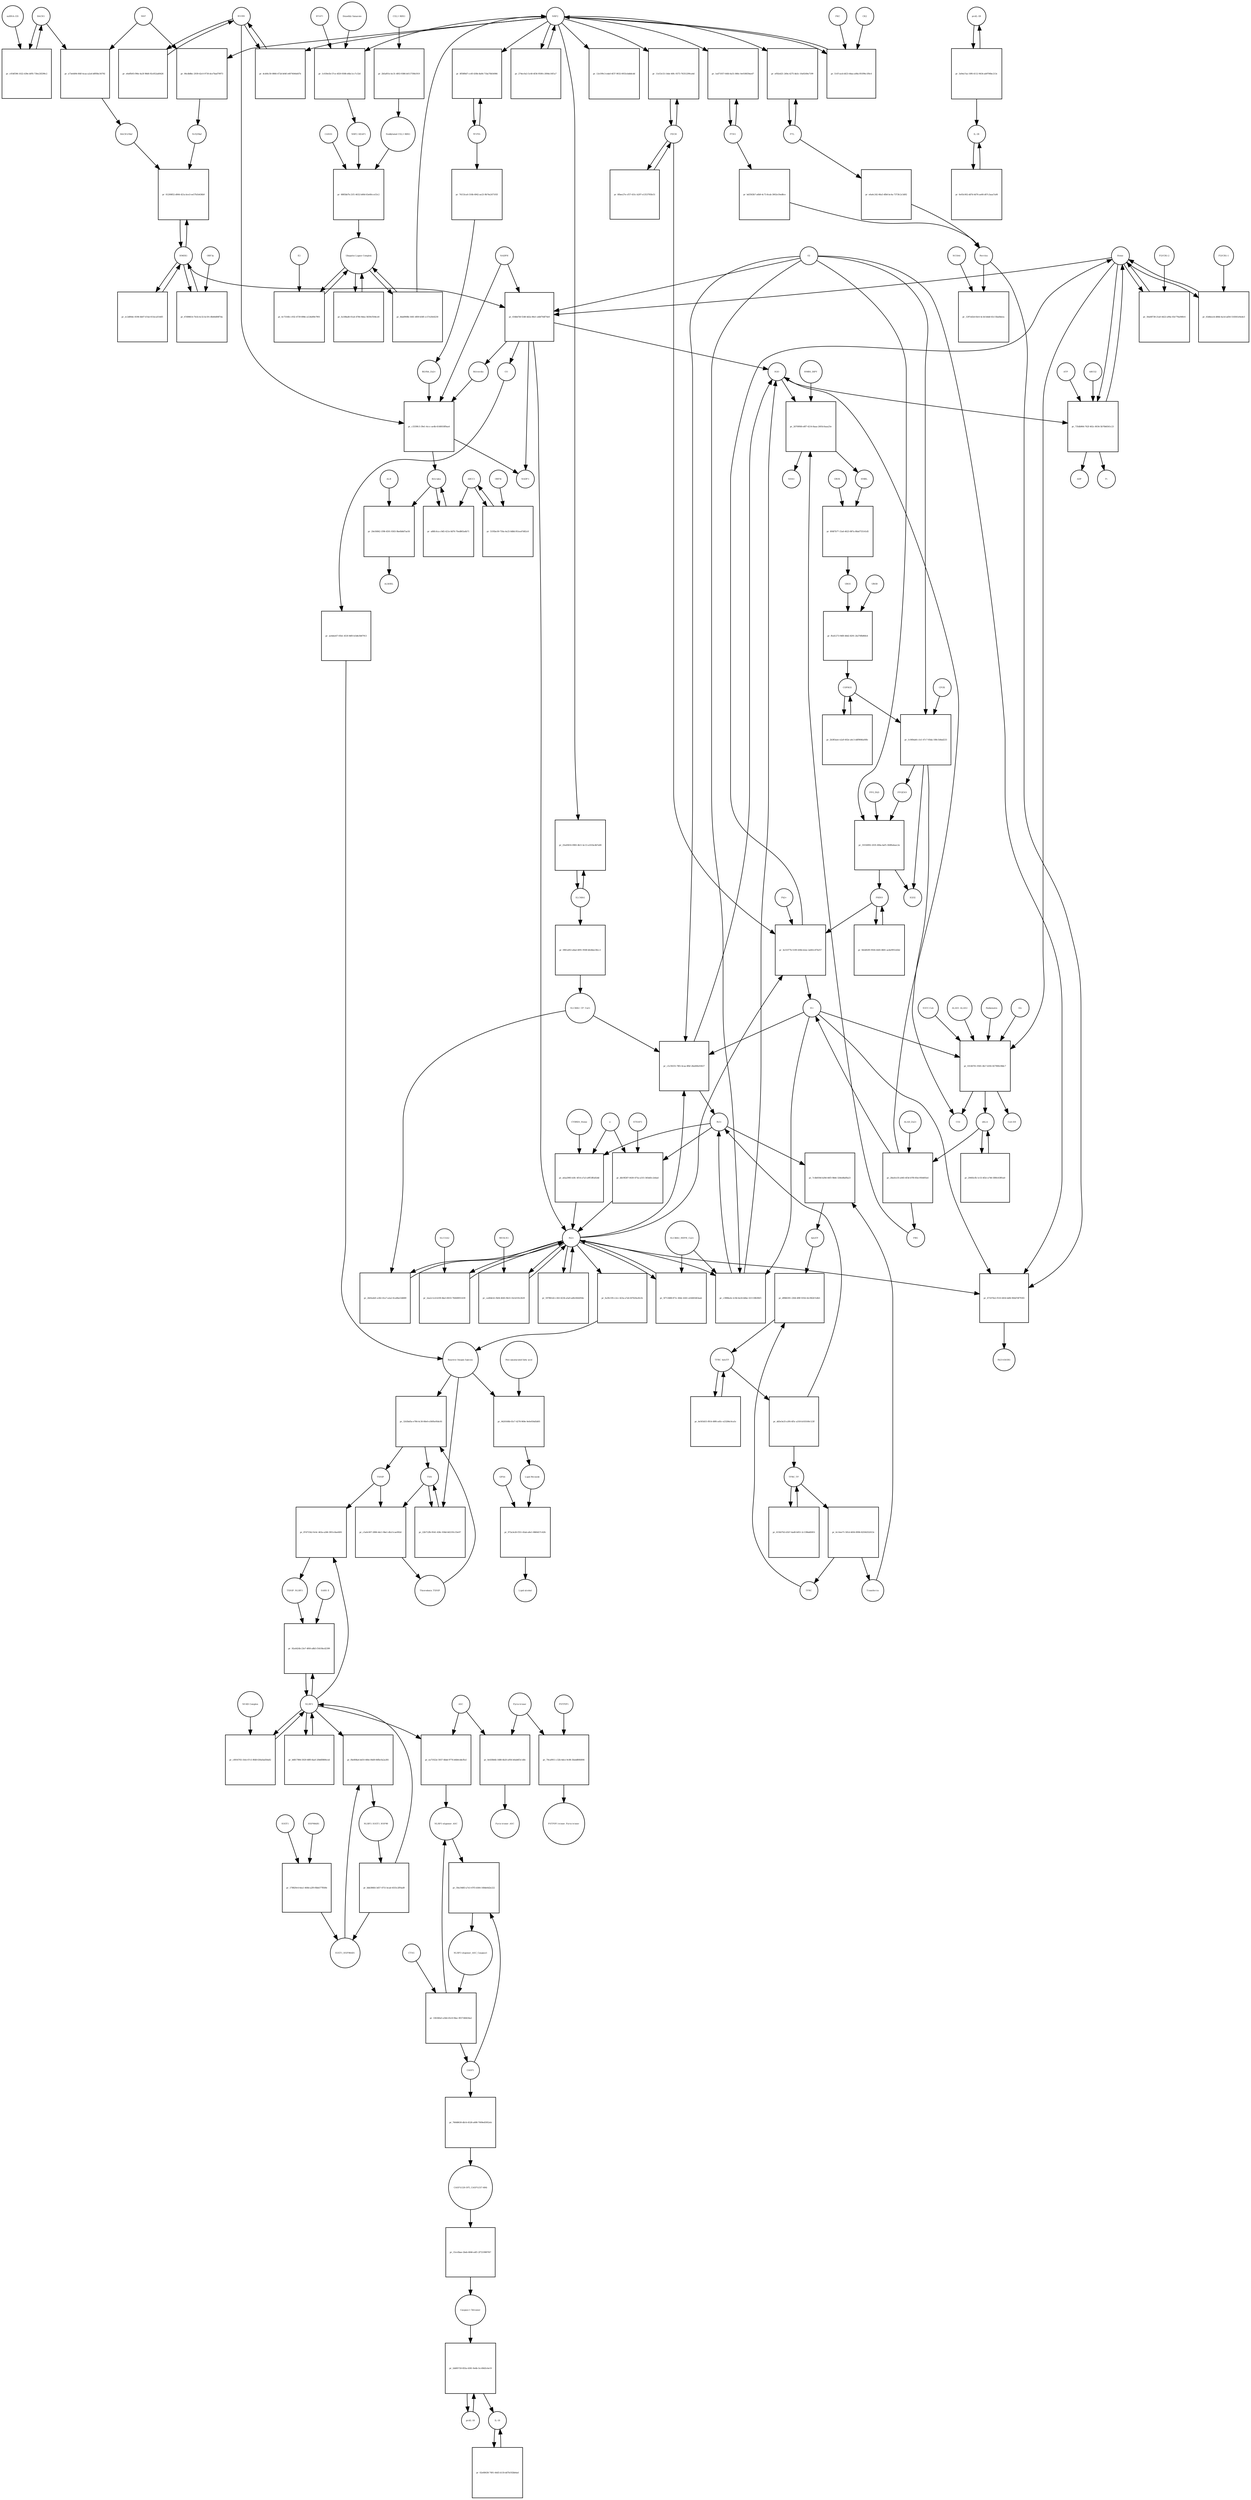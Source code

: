 strict digraph  {
Heme [annotation="urn_miriam_obo.chebi_CHEBI%3A30413", bipartite=0, cls="simple chemical", fontsize=4, label=Heme, shape=circle];
"pr_034bb7bf-f248-4d2a-86e1-a4bf70df74e0" [annotation="", bipartite=1, cls=process, fontsize=4, label="pr_034bb7bf-f248-4d2a-86e1-a4bf70df74e0", shape=square];
Biliverdin [annotation="urn_miriam_obo.chebi_CHEBI%3A17033", bipartite=0, cls="simple chemical", fontsize=4, label=Biliverdin, shape=circle];
HMOX1 [annotation="", bipartite=0, cls=macromolecule, fontsize=4, label=HMOX1, shape=circle];
O2 [annotation="urn_miriam_obo.chebi_CHEBI%3A15379", bipartite=0, cls="simple chemical", fontsize=4, label=O2, shape=circle];
NADPH [annotation="urn_miriam_obo.chebi_CHEBI%3A16474", bipartite=0, cls="simple chemical", fontsize=4, label=NADPH, shape=circle];
H2O [annotation="urn_miriam_obo.chebi_CHEBI%3A15377", bipartite=0, cls="simple chemical", fontsize=4, label=H2O, shape=circle];
"Fe2+" [annotation="urn_miriam_obo.chebi_CHEBI%3A29033", bipartite=0, cls="simple chemical", fontsize=4, label="Fe2+", shape=circle];
"NADP+" [annotation="urn_miriam_obo.chebi_CHEBI%3A18009", bipartite=0, cls="simple chemical", fontsize=4, label="NADP+", shape=circle];
CO [annotation="urn_miriam_obo.chebi_CHEBI%3A17245", bipartite=0, cls="simple chemical", fontsize=4, label=CO, shape=circle];
"pr_50a68738-21a0-4422-a90a-03e776a949c6" [annotation="", bipartite=1, cls=process, fontsize=4, label="pr_50a68738-21a0-4422-a90a-03e776a949c6", shape=square];
"FLVCR1-2" [annotation=urn_miriam_uniprot_Q9Y5Y0, bipartite=0, cls=macromolecule, fontsize=4, label="FLVCR1-2", shape=circle];
"pr_c3339fc5-39e1-4ccc-ae4b-6148018f9aa4" [annotation="", bipartite=1, cls=process, fontsize=4, label="pr_c3339fc5-39e1-4ccc-ae4b-6148018f9aa4", shape=square];
Bilirubin [annotation="urn_miriam_obo.chebi_CHEBI%3A16990", bipartite=0, cls="simple chemical", fontsize=4, label=Bilirubin, shape=circle];
BLVRB [annotation=urn_miriam_uniprot_P30043, bipartite=0, cls=macromolecule, fontsize=4, label=BLVRB, shape=circle];
"BLVRA_Zn2+" [annotation="urn_miriam_obo.chebi_CHEBI%3A29805|urn_miriam_uniprot_P53004", bipartite=0, cls=complex, fontsize=4, label="BLVRA_Zn2+", shape=circle];
"pr_a88fc6ca-c9d5-421e-8d76-70ed865a4b71" [annotation="", bipartite=1, cls=process, fontsize=4, label="pr_a88fc6ca-c9d5-421e-8d76-70ed865a4b71", shape=square];
ABCC1 [annotation="", bipartite=0, cls=macromolecule, fontsize=4, label=ABCC1, shape=circle];
"pr_20e56842-1f98-4591-9303-9be6b8d7ae56" [annotation="", bipartite=1, cls=process, fontsize=4, label="pr_20e56842-1f98-4591-9303-9be6b8d7ae56", shape=square];
ALB [annotation=urn_miriam_uniprot_P02768, bipartite=0, cls=macromolecule, fontsize=4, label=ALB, shape=circle];
"ALB/BIL" [annotation="urn_miriam_uniprot_P02768|urn_miriam_obo.chebi_CHEBI%3A16990", bipartite=0, cls=complex, fontsize=4, label="ALB/BIL", shape=circle];
NRF2 [annotation="", bipartite=0, cls=macromolecule, fontsize=4, label=NRF2, shape=circle];
"pr_06cdb8bc-2939-42c0-9730-dce7bad79973" [annotation="", bipartite=1, cls=process, fontsize=4, label="pr_06cdb8bc-2939-42c0-9730-dce7bad79973", shape=square];
MAF [annotation=urn_miriam_uniprot_O75444, bipartite=0, cls=macromolecule, fontsize=4, label=MAF, shape=circle];
"Nrf2/Maf" [annotation="", bipartite=0, cls=complex, fontsize=4, label="Nrf2/Maf", shape=circle];
"pr_a73e0d94-0fdf-4caa-a2a4-bfff0bc56792" [annotation="", bipartite=1, cls=process, fontsize=4, label="pr_a73e0d94-0fdf-4caa-a2a4-bfff0bc56792", shape=square];
BACH1 [annotation=urn_miriam_uniprot_O14867, bipartite=0, cls=macromolecule, fontsize=4, label=BACH1, shape=circle];
"BACH1/Maf" [annotation="", bipartite=0, cls=complex, fontsize=4, label="BACH1/Maf", shape=circle];
"pr_c054f596-1022-439e-bf95-730e23f299c2" [annotation="", bipartite=1, cls=process, fontsize=4, label="pr_c054f596-1022-439e-bf95-730e23f299c2", shape=square];
"miRNA-155" [annotation=urn_miriam_ncbigene_406947, bipartite=0, cls="nucleic acid feature", fontsize=4, label="miRNA-155", shape=circle];
"pr_01200852-d064-421a-bce3-ee57b1b436b9" [annotation="", bipartite=1, cls=process, fontsize=4, label="pr_01200852-d064-421a-bce3-ee57b1b436b9", shape=square];
PRIN9 [annotation="urn_miriam_obo.chebi_CHEBI%3A15430", bipartite=0, cls="simple chemical", fontsize=4, label=PRIN9, shape=circle];
"pr_3e33377b-5109-436b-b2ee-2a841c87b257" [annotation="", bipartite=1, cls=process, fontsize=4, label="pr_3e33377b-5109-436b-b2ee-2a841c87b257", shape=square];
FECH [annotation=urn_miriam_uniprot_P22830, bipartite=0, cls=macromolecule, fontsize=4, label=FECH, shape=circle];
"Pb2+" [annotation="urn_miriam_obo.chebi_CHEBI%3A27889", bipartite=0, cls="simple chemical", fontsize=4, label="Pb2+", shape=circle];
"H+" [annotation="urn_miriam_obo.chebi_CHEBI%3A15378", bipartite=0, cls="simple chemical", fontsize=4, label="H+", shape=circle];
"SUCC-CoA" [annotation="urn_miriam_obo.chebi_CHEBI%3A57292", bipartite=0, cls="simple chemical", fontsize=4, label="SUCC-CoA", shape=circle];
"pr_03146761-9581-4fe7-b592-827969c08dc7" [annotation="", bipartite=1, cls=process, fontsize=4, label="pr_03146761-9581-4fe7-b592-827969c08dc7", shape=square];
dALA [annotation="urn_miriam_obo.chebi_CHEBI%3A356416", bipartite=0, cls="simple chemical", fontsize=4, label=dALA, shape=circle];
ALAS1_ALAS2 [annotation="urn_miriam_uniprot_P13196|urn_miriam_uniprot_P22557", bipartite=0, cls=complex, fontsize=4, label=ALAS1_ALAS2, shape=circle];
Panhematin [annotation="urn_miriam_obo.chebi_CHEBI%3A50385", bipartite=0, cls="simple chemical", fontsize=4, label=Panhematin, shape=circle];
Gly [annotation="urn_miriam_obo.chebi_CHEBI%3A57305", bipartite=0, cls="simple chemical", fontsize=4, label=Gly, shape=circle];
"CoA-SH" [annotation="urn_miriam_obo.chebi_CHEBI%3A15346", bipartite=0, cls="simple chemical", fontsize=4, label="CoA-SH", shape=circle];
CO2 [annotation="urn_miriam_obo.chebi_CHEBI%3A16526", bipartite=0, cls="simple chemical", fontsize=4, label=CO2, shape=circle];
"pr_1c030e5b-57ce-4f20-9308-e6bc1cc7c32d" [annotation="", bipartite=1, cls=process, fontsize=4, label="pr_1c030e5b-57ce-4f20-9308-e6bc1cc7c32d", shape=square];
KEAP1 [annotation=urn_miriam_uniprot_Q14145, bipartite=0, cls=macromolecule, fontsize=4, label=KEAP1, shape=circle];
NRF2_KEAP1 [annotation="urn_miriam_uniprot_Q14145|urn_miriam_uniprot_Q16236", bipartite=0, cls=complex, fontsize=4, label=NRF2_KEAP1, shape=circle];
"Dimethly fumarate" [annotation="urn_miriam_obo.chebi_CHEBI%3A76004", bipartite=0, cls="simple chemical", fontsize=4, label="Dimethly fumarate", shape=circle];
"Ubiquitin Ligase Complex" [annotation="urn_miriam_uniprot_Q14145|urn_miriam_uniprot_Q15843|urn_miriam_uniprot_Q13618|urn_miriam_uniprot_P62877|urn_miriam_uniprot_Q16236|urn_miriam_uniprot_P0CG48|urn_miriam_pubmed_19940261|urn_miriam_interpro_IPR000608", bipartite=0, cls=complex, fontsize=4, label="Ubiquitin Ligase Complex", shape=circle];
"pr_fa188ad6-01a4-4784-9dea-5839cf504ce8" [annotation="", bipartite=1, cls=process, fontsize=4, label="pr_fa188ad6-01a4-4784-9dea-5839cf504ce8", shape=square];
"pr_28a41e35-a045-4f3d-b7f8-85ec950d05ed" [annotation="", bipartite=1, cls=process, fontsize=4, label="pr_28a41e35-a045-4f3d-b7f8-85ec950d05ed", shape=square];
PBG [annotation="urn_miriam_obo.chebi_CHEBI%3A58126", bipartite=0, cls="simple chemical", fontsize=4, label=PBG, shape=circle];
"ALAD_Zn2+" [annotation="urn_miriam_uniprot_P13716|urn_miriam_obo.chebi_CHEBI%3A29105", bipartite=0, cls=complex, fontsize=4, label="ALAD_Zn2+", shape=circle];
"pr_26709f48-e8f7-4214-8aaa-2693c0aaa25e" [annotation="", bipartite=1, cls=process, fontsize=4, label="pr_26709f48-e8f7-4214-8aaa-2693c0aaa25e", shape=square];
HMBL [annotation="urn_miriam_obo.chebi_CHEBI%3A57845", bipartite=0, cls="simple chemical", fontsize=4, label=HMBL, shape=circle];
HMBS_DIPY [annotation="urn_miriam_obo.chebi_CHEBI%3A36319|urn_miriam_uniprot_P08397", bipartite=0, cls=complex, fontsize=4, label=HMBS_DIPY, shape=circle];
"NH4+" [annotation="urn_miriam_obo.chebi_CHEBI%3A28938", bipartite=0, cls="simple chemical", fontsize=4, label="NH4+", shape=circle];
"pr_8f487b77-15a6-4623-887a-88a6755141d5" [annotation="", bipartite=1, cls=process, fontsize=4, label="pr_8f487b77-15a6-4623-887a-88a6755141d5", shape=square];
URO3 [annotation="urn_miriam_obo.chebi_CHEBI%3A15437", bipartite=0, cls="simple chemical", fontsize=4, label=URO3, shape=circle];
UROS [annotation=urn_miriam_uniprot_P10746, bipartite=0, cls=macromolecule, fontsize=4, label=UROS, shape=circle];
"pr_ffa41273-94f8-48d2-8291-2b270fb86fe4" [annotation="", bipartite=1, cls=process, fontsize=4, label="pr_ffa41273-94f8-48d2-8291-2b270fb86fe4", shape=square];
COPRO3 [annotation="urn_miriam_obo.chebi_CHEBI%3A15439", bipartite=0, cls="simple chemical", fontsize=4, label=COPRO3, shape=circle];
UROD [annotation=urn_miriam_uniprot_P06132, bipartite=0, cls=macromolecule, fontsize=4, label=UROD, shape=circle];
"pr_1c069ab6-c1e1-47c7-85da-188c1b8ad233" [annotation="", bipartite=1, cls=process, fontsize=4, label="pr_1c069ab6-c1e1-47c7-85da-188c1b8ad233", shape=square];
PPGEN9 [annotation="urn_miriam_obo.chebi_CHEBI%3A15435", bipartite=0, cls="simple chemical", fontsize=4, label=PPGEN9, shape=circle];
CPOX [annotation=urn_miriam_uniprot_P36551, bipartite=0, cls=macromolecule, fontsize=4, label=CPOX, shape=circle];
H2O2 [annotation="urn_miriam_obo.chebi_CHEBI%3A16240", bipartite=0, cls="simple chemical", fontsize=4, label=H2O2, shape=circle];
"pr_55556992-2035-494a-bef5-3fd9fa6aec2e" [annotation="", bipartite=1, cls=process, fontsize=4, label="pr_55556992-2035-494a-bef5-3fd9fa6aec2e", shape=square];
PPO_FAD [annotation="urn_miriam_obo.chebi_CHEBI%3A16238|urn_miriam_uniprot_P50336", bipartite=0, cls=complex, fontsize=4, label=PPO_FAD, shape=circle];
"pr_274ec0a3-5c40-4f36-9508-c309dc16f1a7" [annotation="", bipartite=1, cls=process, fontsize=4, label="pr_274ec0a3-5c40-4f36-9508-c309dc16f1a7", shape=square];
"pr_29492cfb-1c53-4f2e-a746-5f80c63ffea0" [annotation="", bipartite=1, cls="uncertain process", fontsize=4, label="pr_29492cfb-1c53-4f2e-a746-5f80c63ffea0", shape=square];
"pr_2b383aee-e2a9-402e-a4c3-ddf9846a00fe" [annotation="", bipartite=1, cls="uncertain process", fontsize=4, label="pr_2b383aee-e2a9-402e-a4c3-ddf9846a00fe", shape=square];
"pr_9d2d02f0-9504-4445-8681-ae4e9951d2b2" [annotation="", bipartite=1, cls="uncertain process", fontsize=4, label="pr_9d2d02f0-9504-4445-8681-ae4e9951d2b2", shape=square];
"Poly-unsaturated fatty acid" [annotation="urn_miriam_obo.chebi_CHEBI%3A26208", bipartite=0, cls="simple chemical", fontsize=4, label="Poly-unsaturated fatty acid", shape=circle];
"pr_0420168b-03c7-4278-969e-9e0e934d5d05" [annotation="", bipartite=1, cls=process, fontsize=4, label="pr_0420168b-03c7-4278-969e-9e0e934d5d05", shape=square];
"Lipid Peroxide" [annotation="urn_miriam_obo.chebi_CHEBI%3A61051", bipartite=0, cls="simple chemical", fontsize=4, label="Lipid Peroxide", shape=circle];
"Reactive Oxygen Species" [annotation="urn_miriam_obo.chebi_CHEBI%3A26523", bipartite=0, cls="simple chemical", fontsize=4, label="Reactive Oxygen Species", shape=circle];
"pr_671470e2-f510-4454-bdfd-964d7df793f2" [annotation="", bipartite=1, cls=process, fontsize=4, label="pr_671470e2-f510-4454-bdfd-964d7df793f2", shape=square];
"Fe(3+)O(OH)" [annotation="urn_miriam_obo.chebi_CHEBI%3A78619", bipartite=0, cls="simple chemical", fontsize=4, label="Fe(3+)O(OH)", shape=circle];
Ferritin [annotation=urn_miriam_uniprot_P02794, bipartite=0, cls=complex, fontsize=4, label=Ferritin, shape=circle];
"pr_2b02a4d1-a342-41a7-a2a2-0ca84a53d689" [annotation="", bipartite=1, cls=process, fontsize=4, label="pr_2b02a4d1-a342-41a7-a2a2-0ca84a53d689", shape=square];
"SLC40A1_CP_Cu2+" [annotation="urn_miriam_uniprot_P00450|urn_miriam_uniprot_Q9NP59|urn_miriam_obo.chebi_CHEBI%3A29036", bipartite=0, cls=complex, fontsize=4, label="SLC40A1_CP_Cu2+", shape=circle];
"pr_c5c59255-78f2-4caa-8fbf-28a669e93027" [annotation="", bipartite=1, cls=process, fontsize=4, label="pr_c5c59255-78f2-4caa-8fbf-28a669e93027", shape=square];
"Fe3+" [annotation="urn_miriam_obo.chebi_CHEBI%3A29034", bipartite=0, cls="simple chemical", fontsize=4, label="Fe3+", shape=circle];
SLC40A1 [annotation=urn_miriam_ncbigene_30061, bipartite=0, cls="nucleic acid feature", fontsize=4, label=SLC40A1, shape=circle];
"pr_25ed5816-0983-4b11-bc13-a161bcdb7a80" [annotation="", bipartite=1, cls=process, fontsize=4, label="pr_25ed5816-0983-4b11-bc13-a161bcdb7a80", shape=square];
FTH1 [annotation=urn_miriam_ncbigene_2495, bipartite=0, cls="nucleic acid feature", fontsize=4, label=FTH1, shape=circle];
"pr_1ad71057-64fd-4a51-866c-0e018659aed7" [annotation="", bipartite=1, cls=process, fontsize=4, label="pr_1ad71057-64fd-4a51-866c-0e018659aed7", shape=square];
FTL [annotation=urn_miriam_ncbigene_2512, bipartite=0, cls="nucleic acid feature", fontsize=4, label=FTL, shape=circle];
"pr_ef92ed21-249a-4275-bb3c-10a9249a7199" [annotation="", bipartite=1, cls=process, fontsize=4, label="pr_ef92ed21-249a-4275-bb3c-10a9249a7199", shape=square];
"pr_bd3563b7-a6b9-4c73-8cab-3002e19ed8ce" [annotation="", bipartite=1, cls=process, fontsize=4, label="pr_bd3563b7-a6b9-4c73-8cab-3002e19ed8ce", shape=square];
"pr_e6a4c242-66a5-4fb6-bc4a-7373fc2c5d92" [annotation="", bipartite=1, cls=process, fontsize=4, label="pr_e6a4c242-66a5-4fb6-bc4a-7373fc2c5d92", shape=square];
"pr_11e53c53-14de-40fc-9373-76351299ca4d" [annotation="", bipartite=1, cls=process, fontsize=4, label="pr_11e53c53-14de-40fc-9373-76351299ca4d", shape=square];
"pr_0fbee27e-cf57-431c-b297-e1353795fe51" [annotation="", bipartite=1, cls=process, fontsize=4, label="pr_0fbee27e-cf57-431c-b297-e1353795fe51", shape=square];
"pr_ec2d00dc-8196-4b07-b7ab-015ecaf144f1" [annotation="", bipartite=1, cls=process, fontsize=4, label="pr_ec2d00dc-8196-4b07-b7ab-015ecaf144f1", shape=square];
BLVRA [annotation=urn_miriam_ncbigene_644, bipartite=0, cls="nucleic acid feature", fontsize=4, label=BLVRA, shape=circle];
"pr_8f58f8d7-cc6f-430b-8a84-71ba70b54984" [annotation="", bipartite=1, cls=process, fontsize=4, label="pr_8f58f8d7-cc6f-430b-8a84-71ba70b54984", shape=square];
"pr_4cbf4c50-0866-472d-b04f-e6074044d47b" [annotation="", bipartite=1, cls=process, fontsize=4, label="pr_4cbf4c50-0866-472d-b04f-e6074044d47b", shape=square];
"pr_e6effb93-f96e-4a3f-98d6-92c852ad0426" [annotation="", bipartite=1, cls=process, fontsize=4, label="pr_e6effb93-f96e-4a3f-98d6-92c852ad0426", shape=square];
"pr_74153ca0-316b-4942-ae23-9b74e247105f" [annotation="", bipartite=1, cls=process, fontsize=4, label="pr_74153ca0-316b-4942-ae23-9b74e247105f", shape=square];
"pr_0961af63-a8ad-4091-9508-bfe8da236cc1" [annotation="", bipartite=1, cls=process, fontsize=4, label="pr_0961af63-a8ad-4091-9508-bfe8da236cc1", shape=square];
"pr_1297a62d-fdc6-4c3d-b4dd-63c15ba6beea" [annotation="", bipartite=1, cls=process, fontsize=4, label="pr_1297a62d-fdc6-4c3d-b4dd-63c15ba6beea", shape=square];
NCOA4 [annotation=urn_miriam_uniprot_Q13772, bipartite=0, cls=macromolecule, fontsize=4, label=NCOA4, shape=circle];
"pr_afaa2985-b3fc-4f14-a7a3-a9f53ffa82dd" [annotation="", bipartite=1, cls=process, fontsize=4, label="pr_afaa2985-b3fc-4f14-a7a3-a9f53ffa82dd", shape=square];
CYBRD1_Heme [annotation="urn_miriam_uniprot_Q53TN4|urn_miriam_obo.chebi_CHEBI%3A30413", bipartite=0, cls=complex, fontsize=4, label=CYBRD1_Heme, shape=circle];
"e-" [annotation="urn_miriam_obo.chebi_CHEBI%3A10545", bipartite=0, cls="simple chemical", fontsize=4, label="e-", shape=circle];
"pr_2ea2c1cd-b109-4be3-8033-7fd449051439" [annotation="", bipartite=1, cls=process, fontsize=4, label="pr_2ea2c1cd-b109-4be3-8033-7fd449051439", shape=square];
SLC11A2 [annotation=urn_miriam_uniprot_P49281, bipartite=0, cls=macromolecule, fontsize=4, label=SLC11A2, shape=circle];
"pr_972a3e26-f351-45ab-a8e1-0860d17c42fc" [annotation="", bipartite=1, cls=process, fontsize=4, label="pr_972a3e26-f351-45ab-a8e1-0860d17c42fc", shape=square];
"Lipid alcohol" [annotation="urn_miriam_obo.chebi_CHEBI%3A24026", bipartite=0, cls="simple chemical", fontsize=4, label="Lipid alcohol", shape=circle];
GPX4 [annotation=urn_miriam_uniprot_P36969, bipartite=0, cls=macromolecule, fontsize=4, label=GPX4, shape=circle];
"pr_67d98614-7b1b-4c32-bc59-c8b46d08f7da" [annotation="", bipartite=1, cls=process, fontsize=4, label="pr_67d98614-7b1b-4c32-bc59-c8b46d08f7da", shape=square];
ORF3a [annotation="urn_miriam_uniprot_P0DTC3|urn_miriam_taxonomy_2697049", bipartite=0, cls=macromolecule, fontsize=4, label=ORF3a, shape=circle];
"pr_fa29c195-c2cc-423a-a7e6-fd7620a2fe1b" [annotation="", bipartite=1, cls=process, fontsize=4, label="pr_fa29c195-c2cc-423a-a7e6-fd7620a2fe1b", shape=square];
"pr_5195bc09-750a-4e25-8d8d-f61ea47d82c8" [annotation="", bipartite=1, cls=process, fontsize=4, label="pr_5195bc09-750a-4e25-8d8d-f61ea47d82c8", shape=square];
ORF9c [annotation=urn_miriam_taxonomy_2697049, bipartite=0, cls=macromolecule, fontsize=4, label=ORF9c, shape=circle];
CUL3_RBX1 [annotation="urn_miriam_uniprot_Q13618|urn_miriam_uniprot_P62877", bipartite=0, cls=complex, fontsize=4, label=CUL3_RBX1, shape=circle];
"pr_2b5af01e-bc31-4f63-9386-b011759b1919" [annotation="", bipartite=1, cls=process, fontsize=4, label="pr_2b5af01e-bc31-4f63-9386-b011759b1919", shape=square];
"Neddylated CUL3_RBX1" [annotation="urn_miriam_uniprot_Q15843|urn_miriam_uniprot_Q13618|urn_miriam_uniprot_P62877", bipartite=0, cls=complex, fontsize=4, label="Neddylated CUL3_RBX1", shape=circle];
"pr_12e199c3-eda0-4f37-9032-0053cbdddcdd" [annotation="", bipartite=1, cls=process, fontsize=4, label="pr_12e199c3-eda0-4f37-9032-0053cbdddcdd", shape=square];
"pr_6885bb7b-21f1-4632-b49d-63e60cce53c2" [annotation="", bipartite=1, cls=process, fontsize=4, label="pr_6885bb7b-21f1-4632-b49d-63e60cce53c2", shape=square];
CAND1 [annotation=urn_miriam_uniprot_Q86VP6, bipartite=0, cls=macromolecule, fontsize=4, label=CAND1, shape=circle];
E2 [annotation=urn_miriam_interpro_IPR000608, bipartite=0, cls=macromolecule, fontsize=4, label=E2, shape=circle];
"pr_6c7316fe-c932-4739-898e-a124e89e7901" [annotation="", bipartite=1, cls=process, fontsize=4, label="pr_6c7316fe-c932-4739-898e-a124e89e7901", shape=square];
"pr_5147cacb-bf23-44aa-a08a-f01f96c1f8c4" [annotation="", bipartite=1, cls=process, fontsize=4, label="pr_5147cacb-bf23-44aa-a08a-f01f96c1f8c4", shape=square];
PKC [annotation="urn_miriam_pubmed_12198130|urn_miriam_interpro_IPR012233", bipartite=0, cls=macromolecule, fontsize=4, label=PKC, shape=circle];
CK2 [annotation="", bipartite=0, cls=macromolecule, fontsize=4, label=CK2, shape=circle];
"pr_63d4ea1d-d84b-4a1d-ad56-518361e9a4e3" [annotation="", bipartite=1, cls=process, fontsize=4, label="pr_63d4ea1d-d84b-4a1d-ad56-518361e9a4e3", shape=square];
"FLVCR1-1" [annotation=urn_miriam_uniprot_Q9Y5Y0, bipartite=0, cls=macromolecule, fontsize=4, label="FLVCR1-1", shape=circle];
"pr_735db964-762f-402c-8034-5b70b6561c23" [annotation="", bipartite=1, cls=process, fontsize=4, label="pr_735db964-762f-402c-8034-5b70b6561c23", shape=square];
ABCG2 [annotation=urn_miriam_uniprot_Q9UNQ0, bipartite=0, cls="macromolecule multimer", fontsize=4, label=ABCG2, shape=circle];
ATP [annotation="urn_miriam_obo.chebi_CHEBI%3A30616", bipartite=0, cls="simple chemical", fontsize=4, label=ATP, shape=circle];
Pi [annotation="urn_miriam_obo.chebi_CHEBI%3A18367", bipartite=0, cls="simple chemical", fontsize=4, label=Pi, shape=circle];
ADP [annotation="urn_miriam_obo.chebi_CHEBI%3A456216", bipartite=0, cls="simple chemical", fontsize=4, label=ADP, shape=circle];
"pr_5f713488-871c-40dc-b561-a54465463aab" [annotation="", bipartite=1, cls=process, fontsize=4, label="pr_5f713488-871c-40dc-b561-a54465463aab", shape=square];
"SLC40A1_HEPH_Cu2+" [annotation="urn_miriam_uniprot_Q9BQS7|urn_miriam_uniprot_Q9NP59|urn_miriam_obo.chebi_CHEBI%3A28694", bipartite=0, cls=complex, fontsize=4, label="SLC40A1_HEPH_Cu2+", shape=circle];
"pr_c3988a3e-2c9d-4e24-b6be-32111882fbf3" [annotation="", bipartite=1, cls=process, fontsize=4, label="pr_c3988a3e-2c9d-4e24-b6be-32111882fbf3", shape=square];
"pr_7c4b059d-b29d-46f3-9b8e-326ed8af8a23" [annotation="", bipartite=1, cls=process, fontsize=4, label="pr_7c4b059d-b29d-46f3-9b8e-326ed8af8a23", shape=square];
Transferrin [annotation=urn_miriam_uniprot_P02787, bipartite=0, cls=macromolecule, fontsize=4, label=Transferrin, shape=circle];
holoTF [annotation="urn_miriam_uniprot_P02787|urn_miriam_obo.chebi_CHEBI%3A29034", bipartite=0, cls=complex, fontsize=4, label=holoTF, shape=circle];
TFRC [annotation=urn_miriam_uniprot_P02786, bipartite=0, cls="macromolecule multimer", fontsize=4, label=TFRC, shape=circle];
"pr_df866391-2364-4f8f-9354-42c962b7e4b5" [annotation="", bipartite=1, cls=process, fontsize=4, label="pr_df866391-2364-4f8f-9354-42c962b7e4b5", shape=square];
TFRC_holoTF [annotation="urn_miriam_uniprot_P02787|urn_miriam_obo.chebi_CHEBI%3A29034|urn_miriam_uniprot_P02786", bipartite=0, cls=complex, fontsize=4, label=TFRC_holoTF, shape=circle];
"pr_4e503d15-f814-49f6-a45c-e23284c0ca5c" [annotation="", bipartite=1, cls=process, fontsize=4, label="pr_4e503d15-f814-49f6-a45c-e23284c0ca5c", shape=square];
"pr_dd3e3e25-a3f4-4f5c-a318-b103169c123f" [annotation="", bipartite=1, cls=process, fontsize=4, label="pr_dd3e3e25-a3f4-4f5c-a318-b103169c123f", shape=square];
TFRC_TF [annotation="urn_miriam_uniprot_P02787|urn_miriam_uniprot_P02786", bipartite=0, cls=complex, fontsize=4, label=TFRC_TF, shape=circle];
"pr_db19f287-0430-475a-a315-345dd1c2ebad" [annotation="", bipartite=1, cls=process, fontsize=4, label="pr_db19f287-0430-475a-a315-345dd1c2ebad", shape=square];
STEAP3 [annotation=urn_miriam_uniprot_Q658P3, bipartite=0, cls=macromolecule, fontsize=4, label=STEAP3, shape=circle];
"pr_ca40dcb1-fb04-4645-9b33-16cb319c2629" [annotation="", bipartite=1, cls=process, fontsize=4, label="pr_ca40dcb1-fb04-4645-9b33-16cb319c2629", shape=square];
MCOLN1 [annotation=urn_miriam_uniprot_Q9GZU1, bipartite=0, cls=macromolecule, fontsize=4, label=MCOLN1, shape=circle];
"pr_597861d2-c343-4234-a5a9-ad0c60d2f44c" [annotation="", bipartite=1, cls=process, fontsize=4, label="pr_597861d2-c343-4234-a5a9-ad0c60d2f44c", shape=square];
"pr_615b57b3-d1b7-4ad0-b051-2c139bdd5851" [annotation="", bipartite=1, cls=process, fontsize=4, label="pr_615b57b3-d1b7-4ad0-b051-2c139bdd5851", shape=square];
"pr_6c14ee71-581d-4656-8996-82594352013c" [annotation="", bipartite=1, cls=process, fontsize=4, label="pr_6c14ee71-581d-4656-8996-82594352013c", shape=square];
"pr_8da8908b-1681-4f69-b58f-cc57e20e6230" [annotation="", bipartite=1, cls=process, fontsize=4, label="pr_8da8908b-1681-4f69-b58f-cc57e20e6230", shape=square];
Thioredoxin_TXNIP [annotation="urn_miriam_uniprot_P10599|urn_miriam_uniprot_Q9H3M7", bipartite=0, cls=complex, fontsize=4, label=Thioredoxin_TXNIP, shape=circle];
"pr_3243bd5a-e784-4c30-80e0-e3695e95dc81" [annotation="", bipartite=1, cls=process, fontsize=4, label="pr_3243bd5a-e784-4c30-80e0-e3695e95dc81", shape=square];
TXNIP [annotation=urn_miriam_uniprot_Q9H3M7, bipartite=0, cls=macromolecule, fontsize=4, label=TXNIP, shape=circle];
TXN [annotation=urn_miriam_uniprot_P10599, bipartite=0, cls=macromolecule, fontsize=4, label=TXN, shape=circle];
NLRP3 [annotation=urn_miriam_uniprot_Q96P20, bipartite=0, cls=macromolecule, fontsize=4, label=NLRP3, shape=circle];
"pr_c8916765-1feb-47c5-9fd8-630a0ad58a82" [annotation="", bipartite=1, cls=process, fontsize=4, label="pr_c8916765-1feb-47c5-9fd8-630a0ad58a82", shape=square];
"Nf-KB Complex" [annotation="urn_miriam_uniprot_P19838|urn_miriam_uniprot_Q04206|urn_miriam_uniprot_Q00653", bipartite=0, cls=complex, fontsize=4, label="Nf-KB Complex", shape=circle];
"pr_b6817984-5929-48f0-8aef-20b6f8806ced" [annotation="", bipartite=1, cls=process, fontsize=4, label="pr_b6817984-5929-48f0-8aef-20b6f8806ced", shape=square];
"pr_22b712fb-9541-438c-936d-b02191c55e97" [annotation="", bipartite=1, cls=process, fontsize=4, label="pr_22b712fb-9541-438c-936d-b02191c55e97", shape=square];
"pr_c5a0c007-2896-4dc1-9be1-dfa11cae992d" [annotation="", bipartite=1, cls=process, fontsize=4, label="pr_c5a0c007-2896-4dc1-9be1-dfa11cae992d", shape=square];
HSP90AB1 [annotation=urn_miriam_uniprot_P08238, bipartite=0, cls=macromolecule, fontsize=4, label=HSP90AB1, shape=circle];
"pr_178829c6-6ea1-468d-a2f9-f6bb577ffd9e" [annotation="", bipartite=1, cls=process, fontsize=4, label="pr_178829c6-6ea1-468d-a2f9-f6bb577ffd9e", shape=square];
SUGT1 [annotation=urn_miriam_uniprot_Q9Y2Z0, bipartite=0, cls=macromolecule, fontsize=4, label=SUGT1, shape=circle];
SUGT1_HSP90AB1 [annotation="urn_miriam_uniprot_P08238|urn_miriam_uniprot_Q9Y2Z0", bipartite=0, cls=complex, fontsize=4, label=SUGT1_HSP90AB1, shape=circle];
"pr_f6e808a4-bd10-466e-84d9-66fbc0a2a381" [annotation="", bipartite=1, cls=process, fontsize=4, label="pr_f6e808a4-bd10-466e-84d9-66fbc0a2a381", shape=square];
NLRP3_SUGT1_HSP90 [annotation="urn_miriam_uniprot_P08238|urn_miriam_uniprot_Q96P20|urn_miriam_uniprot_Q9Y2Z0", bipartite=0, cls=complex, fontsize=4, label=NLRP3_SUGT1_HSP90, shape=circle];
"pr_87d715b2-9c6c-463a-a266-3951c8aefd91" [annotation="", bipartite=1, cls=process, fontsize=4, label="pr_87d715b2-9c6c-463a-a266-3951c8aefd91", shape=square];
TXNIP_NLRP3 [annotation="urn_miriam_uniprot_Q9H3M7|urn_miriam_uniprot_Q96P20", bipartite=0, cls=complex, fontsize=4, label=TXNIP_NLRP3, shape=circle];
"pr_ea71922e-5937-4bbd-9776-b6b0cddcffa5" [annotation="", bipartite=1, cls=process, fontsize=4, label="pr_ea71922e-5937-4bbd-9776-b6b0cddcffa5", shape=square];
ASC [annotation=urn_miriam_uniprot_Q9ULZ3, bipartite=0, cls=macromolecule, fontsize=4, label=ASC, shape=circle];
"NLRP3 oligomer_ASC" [annotation="urn_miriam_uniprot_Q9ULZ3|urn_miriam_obo.chebi_CHEBI%3A36080", bipartite=0, cls=complex, fontsize=4, label="NLRP3 oligomer_ASC", shape=circle];
"pr_59a19d83-a7e3-47f5-b564-168de6d2e222" [annotation="", bipartite=1, cls=process, fontsize=4, label="pr_59a19d83-a7e3-47f5-b564-168de6d2e222", shape=square];
CASP1 [annotation=urn_miriam_uniprot_P29466, bipartite=0, cls=macromolecule, fontsize=4, label=CASP1, shape=circle];
"NLRP3 oligomer_ASC_Caspase1" [annotation="urn_miriam_uniprot_P29466|urn_miriam_uniprot_Q9ULZ3", bipartite=0, cls=complex, fontsize=4, label="NLRP3 oligomer_ASC_Caspase1", shape=circle];
"pr_0e430b6b-1688-4b20-a956-b0ab6f3c1dfe" [annotation="", bipartite=1, cls=process, fontsize=4, label="pr_0e430b6b-1688-4b20-a956-b0ab6f3c1dfe", shape=square];
"Pyrin trimer" [annotation=urn_miriam_uniprot_O15553, bipartite=0, cls=complex, fontsize=4, label="Pyrin trimer", shape=circle];
"Pyrin trimer_ASC" [annotation="urn_miriam_uniprot_O15553|urn_miriam_uniprot_Q9ULZ3", bipartite=0, cls=complex, fontsize=4, label="Pyrin trimer_ASC", shape=circle];
"pr_79ca9911-c32b-4dce-9c88-3fabd80fd006" [annotation="", bipartite=1, cls=process, fontsize=4, label="pr_79ca9911-c32b-4dce-9c88-3fabd80fd006", shape=square];
PSTPIP1 [annotation=urn_miriam_uniprot_O43586, bipartite=0, cls="macromolecule multimer", fontsize=4, label=PSTPIP1, shape=circle];
"PSTPIP1 trimer_Pyrin trimer" [annotation="urn_miriam_uniprot_O15553|urn_miriam_uniprot_O43586", bipartite=0, cls=complex, fontsize=4, label="PSTPIP1 trimer_Pyrin trimer", shape=circle];
"pr_336340a5-a5b4-45c8-94ac-9f27346434a2" [annotation="", bipartite=1, cls=process, fontsize=4, label="pr_336340a5-a5b4-45c8-94ac-9f27346434a2", shape=square];
CTSG [annotation=urn_miriam_uniprot_P08311, bipartite=0, cls=macromolecule, fontsize=4, label=CTSG, shape=circle];
"pr_76648630-db14-4528-a498-7009ed5952eb" [annotation="", bipartite=1, cls=process, fontsize=4, label="pr_76648630-db14-4528-a498-7009ed5952eb", shape=square];
"CASP1(120-197)_CASP1(317-404)" [annotation=urn_miriam_uniprot_P29466, bipartite=0, cls=complex, fontsize=4, label="CASP1(120-197)_CASP1(317-404)", shape=circle];
"pr_15ce5bae-2beb-4046-a4f1-2f7219987f47" [annotation="", bipartite=1, cls=process, fontsize=4, label="pr_15ce5bae-2beb-4046-a4f1-2f7219987f47", shape=square];
"Caspase-1 Tetramer" [annotation=urn_miriam_uniprot_P29466, bipartite=0, cls="complex multimer", fontsize=4, label="Caspase-1 Tetramer", shape=circle];
"proIL-1B" [annotation=urn_miriam_uniprot_P01584, bipartite=0, cls=macromolecule, fontsize=4, label="proIL-1B", shape=circle];
"pr_3a9ea7aa-10f6-4112-9434-ab9706bc213c" [annotation="", bipartite=1, cls=process, fontsize=4, label="pr_3a9ea7aa-10f6-4112-9434-ab9706bc213c", shape=square];
"IL-1B" [annotation=urn_miriam_uniprot_P01584, bipartite=0, cls=macromolecule, fontsize=4, label="IL-1B", shape=circle];
"pr_0e93c002-dd7d-4d76-ae66-d07c3aaa7a06" [annotation="", bipartite=1, cls="omitted process", fontsize=4, label="pr_0e93c002-dd7d-4d76-ae66-d07c3aaa7a06", shape=square];
"pr_92a4424b-23e7-4f60-a8b5-f3410bcd2399" [annotation="", bipartite=1, cls=process, fontsize=4, label="pr_92a4424b-23e7-4f60-a8b5-f3410bcd2399", shape=square];
"SARS E" [annotation=urn_miriam_uniprot_P59637, bipartite=0, cls=macromolecule, fontsize=4, label="SARS E", shape=circle];
"proIL-18" [annotation=urn_miriam_uniprot_Q14116, bipartite=0, cls=macromolecule, fontsize=4, label="proIL-18", shape=circle];
"pr_2dd05720-855a-4381-9e4b-3cc69d3c4e19" [annotation="", bipartite=1, cls=process, fontsize=4, label="pr_2dd05720-855a-4381-9e4b-3cc69d3c4e19", shape=square];
"IL-18" [annotation=urn_miriam_uniprot_Q14116, bipartite=0, cls=macromolecule, fontsize=4, label="IL-18", shape=circle];
"pr_02e68438-7491-44d5-b118-dd7b192bb4ad" [annotation="", bipartite=1, cls="omitted process", fontsize=4, label="pr_02e68438-7491-44d5-b118-dd7b192bb4ad", shape=square];
"pr_ae4dee67-05b1-453f-84f0-b1b8cfb87913" [annotation="", bipartite=1, cls=process, fontsize=4, label="pr_ae4dee67-05b1-453f-84f0-b1b8cfb87913", shape=square];
"pr_bbb386fd-3d57-4751-bcad-4555c2ff4ad9" [annotation="", bipartite=1, cls=process, fontsize=4, label="pr_bbb386fd-3d57-4751-bcad-4555c2ff4ad9", shape=square];
Heme -> "pr_034bb7bf-f248-4d2a-86e1-a4bf70df74e0"  [annotation="", interaction_type=consumption];
Heme -> "pr_50a68738-21a0-4422-a90a-03e776a949c6"  [annotation="", interaction_type=consumption];
Heme -> "pr_03146761-9581-4fe7-b592-827969c08dc7"  [annotation=urn_miriam_pubmed_25446301, interaction_type=inhibition];
Heme -> "pr_63d4ea1d-d84b-4a1d-ad56-518361e9a4e3"  [annotation="", interaction_type=consumption];
Heme -> "pr_735db964-762f-402c-8034-5b70b6561c23"  [annotation="", interaction_type=consumption];
"pr_034bb7bf-f248-4d2a-86e1-a4bf70df74e0" -> Biliverdin  [annotation="", interaction_type=production];
"pr_034bb7bf-f248-4d2a-86e1-a4bf70df74e0" -> H2O  [annotation="", interaction_type=production];
"pr_034bb7bf-f248-4d2a-86e1-a4bf70df74e0" -> "Fe2+"  [annotation="", interaction_type=production];
"pr_034bb7bf-f248-4d2a-86e1-a4bf70df74e0" -> "NADP+"  [annotation="", interaction_type=production];
"pr_034bb7bf-f248-4d2a-86e1-a4bf70df74e0" -> CO  [annotation="", interaction_type=production];
Biliverdin -> "pr_c3339fc5-39e1-4ccc-ae4b-6148018f9aa4"  [annotation="", interaction_type=consumption];
HMOX1 -> "pr_034bb7bf-f248-4d2a-86e1-a4bf70df74e0"  [annotation="", interaction_type=catalysis];
HMOX1 -> "pr_01200852-d064-421a-bce3-ee57b1b436b9"  [annotation="", interaction_type=consumption];
HMOX1 -> "pr_ec2d00dc-8196-4b07-b7ab-015ecaf144f1"  [annotation="", interaction_type=consumption];
HMOX1 -> "pr_67d98614-7b1b-4c32-bc59-c8b46d08f7da"  [annotation="", interaction_type=consumption];
O2 -> "pr_034bb7bf-f248-4d2a-86e1-a4bf70df74e0"  [annotation="", interaction_type=consumption];
O2 -> "pr_1c069ab6-c1e1-47c7-85da-188c1b8ad233"  [annotation="", interaction_type=consumption];
O2 -> "pr_55556992-2035-494a-bef5-3fd9fa6aec2e"  [annotation="", interaction_type=consumption];
O2 -> "pr_671470e2-f510-4454-bdfd-964d7df793f2"  [annotation="", interaction_type=consumption];
O2 -> "pr_c5c59255-78f2-4caa-8fbf-28a669e93027"  [annotation="", interaction_type=consumption];
O2 -> "pr_c3988a3e-2c9d-4e24-b6be-32111882fbf3"  [annotation="", interaction_type=consumption];
NADPH -> "pr_034bb7bf-f248-4d2a-86e1-a4bf70df74e0"  [annotation="", interaction_type=consumption];
NADPH -> "pr_c3339fc5-39e1-4ccc-ae4b-6148018f9aa4"  [annotation="", interaction_type=consumption];
H2O -> "pr_26709f48-e8f7-4214-8aaa-2693c0aaa25e"  [annotation="", interaction_type=consumption];
H2O -> "pr_735db964-762f-402c-8034-5b70b6561c23"  [annotation="", interaction_type=consumption];
"Fe2+" -> "pr_3e33377b-5109-436b-b2ee-2a841c87b257"  [annotation="", interaction_type=consumption];
"Fe2+" -> "pr_671470e2-f510-4454-bdfd-964d7df793f2"  [annotation="", interaction_type=consumption];
"Fe2+" -> "pr_2b02a4d1-a342-41a7-a2a2-0ca84a53d689"  [annotation="", interaction_type=consumption];
"Fe2+" -> "pr_c5c59255-78f2-4caa-8fbf-28a669e93027"  [annotation="", interaction_type=consumption];
"Fe2+" -> "pr_2ea2c1cd-b109-4be3-8033-7fd449051439"  [annotation="", interaction_type=consumption];
"Fe2+" -> "pr_fa29c195-c2cc-423a-a7e6-fd7620a2fe1b"  [annotation="urn_miriam_pubmed_26794443|urn_miriam_pubmed_30692038", interaction_type=catalysis];
"Fe2+" -> "pr_5f713488-871c-40dc-b561-a54465463aab"  [annotation="", interaction_type=consumption];
"Fe2+" -> "pr_c3988a3e-2c9d-4e24-b6be-32111882fbf3"  [annotation="", interaction_type=consumption];
"Fe2+" -> "pr_ca40dcb1-fb04-4645-9b33-16cb319c2629"  [annotation="", interaction_type=consumption];
"Fe2+" -> "pr_597861d2-c343-4234-a5a9-ad0c60d2f44c"  [annotation="", interaction_type=consumption];
CO -> "pr_ae4dee67-05b1-453f-84f0-b1b8cfb87913"  [annotation="urn_miriam_pubmed_28356568|urn_miriam_pubmed_25770182", interaction_type=inhibition];
"pr_50a68738-21a0-4422-a90a-03e776a949c6" -> Heme  [annotation="", interaction_type=production];
"FLVCR1-2" -> "pr_50a68738-21a0-4422-a90a-03e776a949c6"  [annotation="", interaction_type=catalysis];
"pr_c3339fc5-39e1-4ccc-ae4b-6148018f9aa4" -> Bilirubin  [annotation="", interaction_type=production];
"pr_c3339fc5-39e1-4ccc-ae4b-6148018f9aa4" -> "NADP+"  [annotation="", interaction_type=production];
Bilirubin -> "pr_a88fc6ca-c9d5-421e-8d76-70ed865a4b71"  [annotation="", interaction_type=consumption];
Bilirubin -> "pr_20e56842-1f98-4591-9303-9be6b8d7ae56"  [annotation="", interaction_type=consumption];
BLVRB -> "pr_c3339fc5-39e1-4ccc-ae4b-6148018f9aa4"  [annotation="", interaction_type=catalysis];
BLVRB -> "pr_4cbf4c50-0866-472d-b04f-e6074044d47b"  [annotation="", interaction_type=consumption];
BLVRB -> "pr_e6effb93-f96e-4a3f-98d6-92c852ad0426"  [annotation="", interaction_type=consumption];
"BLVRA_Zn2+" -> "pr_c3339fc5-39e1-4ccc-ae4b-6148018f9aa4"  [annotation="", interaction_type=catalysis];
"pr_a88fc6ca-c9d5-421e-8d76-70ed865a4b71" -> Bilirubin  [annotation="", interaction_type=production];
ABCC1 -> "pr_a88fc6ca-c9d5-421e-8d76-70ed865a4b71"  [annotation="", interaction_type=catalysis];
ABCC1 -> "pr_5195bc09-750a-4e25-8d8d-f61ea47d82c8"  [annotation="", interaction_type=consumption];
"pr_20e56842-1f98-4591-9303-9be6b8d7ae56" -> "ALB/BIL"  [annotation="", interaction_type=production];
ALB -> "pr_20e56842-1f98-4591-9303-9be6b8d7ae56"  [annotation="", interaction_type=consumption];
NRF2 -> "pr_06cdb8bc-2939-42c0-9730-dce7bad79973"  [annotation="", interaction_type=consumption];
NRF2 -> "pr_1c030e5b-57ce-4f20-9308-e6bc1cc7c32d"  [annotation="", interaction_type=consumption];
NRF2 -> "pr_274ec0a3-5c40-4f36-9508-c309dc16f1a7"  [annotation="", interaction_type=consumption];
NRF2 -> "pr_25ed5816-0983-4b11-bc13-a161bcdb7a80"  [annotation=urn_miriam_pubmed_30692038, interaction_type=catalysis];
NRF2 -> "pr_1ad71057-64fd-4a51-866c-0e018659aed7"  [annotation=urn_miriam_pubmed_30692038, interaction_type=catalysis];
NRF2 -> "pr_ef92ed21-249a-4275-bb3c-10a9249a7199"  [annotation=urn_miriam_pubmed_30692038, interaction_type=catalysis];
NRF2 -> "pr_11e53c53-14de-40fc-9373-76351299ca4d"  [annotation="urn_miriam_pubmed_30692038|urn_miriam_pubmed_23766848", interaction_type=catalysis];
NRF2 -> "pr_8f58f8d7-cc6f-430b-8a84-71ba70b54984"  [annotation=urn_miriam_pubmed_30692038, interaction_type=catalysis];
NRF2 -> "pr_4cbf4c50-0866-472d-b04f-e6074044d47b"  [annotation=urn_miriam_pubmed_30692038, interaction_type=catalysis];
NRF2 -> "pr_12e199c3-eda0-4f37-9032-0053cbdddcdd"  [annotation="", interaction_type=consumption];
NRF2 -> "pr_5147cacb-bf23-44aa-a08a-f01f96c1f8c4"  [annotation="", interaction_type=consumption];
"pr_06cdb8bc-2939-42c0-9730-dce7bad79973" -> "Nrf2/Maf"  [annotation="", interaction_type=production];
MAF -> "pr_06cdb8bc-2939-42c0-9730-dce7bad79973"  [annotation="", interaction_type=consumption];
MAF -> "pr_a73e0d94-0fdf-4caa-a2a4-bfff0bc56792"  [annotation="", interaction_type=consumption];
"Nrf2/Maf" -> "pr_01200852-d064-421a-bce3-ee57b1b436b9"  [annotation="urn_miriam_pubmed_10473555|urn_miriam_pubmed_31827672|urn_miriam_pubmed_30692038|urn_miriam_pubmed_29717933", interaction_type=catalysis];
"pr_a73e0d94-0fdf-4caa-a2a4-bfff0bc56792" -> "BACH1/Maf"  [annotation="", interaction_type=production];
BACH1 -> "pr_a73e0d94-0fdf-4caa-a2a4-bfff0bc56792"  [annotation="", interaction_type=consumption];
BACH1 -> "pr_c054f596-1022-439e-bf95-730e23f299c2"  [annotation="", interaction_type=consumption];
"BACH1/Maf" -> "pr_01200852-d064-421a-bce3-ee57b1b436b9"  [annotation="urn_miriam_pubmed_10473555|urn_miriam_pubmed_31827672|urn_miriam_pubmed_30692038|urn_miriam_pubmed_29717933", interaction_type=inhibition];
"pr_c054f596-1022-439e-bf95-730e23f299c2" -> BACH1  [annotation="", interaction_type=production];
"miRNA-155" -> "pr_c054f596-1022-439e-bf95-730e23f299c2"  [annotation="urn_miriam_pubmed_28082120|urn_miriam_pubmed_21982894", interaction_type=inhibition];
"pr_01200852-d064-421a-bce3-ee57b1b436b9" -> HMOX1  [annotation="", interaction_type=production];
PRIN9 -> "pr_3e33377b-5109-436b-b2ee-2a841c87b257"  [annotation="", interaction_type=consumption];
PRIN9 -> "pr_9d2d02f0-9504-4445-8681-ae4e9951d2b2"  [annotation="", interaction_type=consumption];
"pr_3e33377b-5109-436b-b2ee-2a841c87b257" -> Heme  [annotation="", interaction_type=production];
"pr_3e33377b-5109-436b-b2ee-2a841c87b257" -> "H+"  [annotation="", interaction_type=production];
FECH -> "pr_3e33377b-5109-436b-b2ee-2a841c87b257"  [annotation="", interaction_type=catalysis];
FECH -> "pr_11e53c53-14de-40fc-9373-76351299ca4d"  [annotation="", interaction_type=consumption];
FECH -> "pr_0fbee27e-cf57-431c-b297-e1353795fe51"  [annotation="", interaction_type=consumption];
"Pb2+" -> "pr_3e33377b-5109-436b-b2ee-2a841c87b257"  [annotation="", interaction_type=inhibition];
"H+" -> "pr_03146761-9581-4fe7-b592-827969c08dc7"  [annotation="", interaction_type=consumption];
"H+" -> "pr_671470e2-f510-4454-bdfd-964d7df793f2"  [annotation="", interaction_type=consumption];
"H+" -> "pr_c5c59255-78f2-4caa-8fbf-28a669e93027"  [annotation="", interaction_type=consumption];
"H+" -> "pr_c3988a3e-2c9d-4e24-b6be-32111882fbf3"  [annotation="", interaction_type=consumption];
"SUCC-CoA" -> "pr_03146761-9581-4fe7-b592-827969c08dc7"  [annotation="", interaction_type=consumption];
"pr_03146761-9581-4fe7-b592-827969c08dc7" -> dALA  [annotation="", interaction_type=production];
"pr_03146761-9581-4fe7-b592-827969c08dc7" -> "CoA-SH"  [annotation="", interaction_type=production];
"pr_03146761-9581-4fe7-b592-827969c08dc7" -> CO2  [annotation="", interaction_type=production];
dALA -> "pr_28a41e35-a045-4f3d-b7f8-85ec950d05ed"  [annotation="", interaction_type=consumption];
dALA -> "pr_29492cfb-1c53-4f2e-a746-5f80c63ffea0"  [annotation="", interaction_type=consumption];
ALAS1_ALAS2 -> "pr_03146761-9581-4fe7-b592-827969c08dc7"  [annotation=urn_miriam_pubmed_25446301, interaction_type=catalysis];
Panhematin -> "pr_03146761-9581-4fe7-b592-827969c08dc7"  [annotation=urn_miriam_pubmed_25446301, interaction_type=inhibition];
Gly -> "pr_03146761-9581-4fe7-b592-827969c08dc7"  [annotation="", interaction_type=consumption];
"pr_1c030e5b-57ce-4f20-9308-e6bc1cc7c32d" -> NRF2_KEAP1  [annotation="", interaction_type=production];
KEAP1 -> "pr_1c030e5b-57ce-4f20-9308-e6bc1cc7c32d"  [annotation="", interaction_type=consumption];
NRF2_KEAP1 -> "pr_6885bb7b-21f1-4632-b49d-63e60cce53c2"  [annotation="", interaction_type=consumption];
"Dimethly fumarate" -> "pr_1c030e5b-57ce-4f20-9308-e6bc1cc7c32d"  [annotation="urn_miriam_pubmed_15282312|urn_miriam_pubmed_20486766|urn_miriam_pubmed_31692987|urn_miriam_pubmed_15572695|urn_miriam_pubmed_32132672", interaction_type=inhibition];
"Ubiquitin Ligase Complex" -> "pr_fa188ad6-01a4-4784-9dea-5839cf504ce8"  [annotation="", interaction_type=consumption];
"Ubiquitin Ligase Complex" -> "pr_6c7316fe-c932-4739-898e-a124e89e7901"  [annotation="", interaction_type=consumption];
"Ubiquitin Ligase Complex" -> "pr_8da8908b-1681-4f69-b58f-cc57e20e6230"  [annotation="", interaction_type=consumption];
"pr_fa188ad6-01a4-4784-9dea-5839cf504ce8" -> "Ubiquitin Ligase Complex"  [annotation="", interaction_type=production];
"pr_28a41e35-a045-4f3d-b7f8-85ec950d05ed" -> PBG  [annotation="", interaction_type=production];
"pr_28a41e35-a045-4f3d-b7f8-85ec950d05ed" -> "H+"  [annotation="", interaction_type=production];
"pr_28a41e35-a045-4f3d-b7f8-85ec950d05ed" -> H2O  [annotation="", interaction_type=production];
PBG -> "pr_26709f48-e8f7-4214-8aaa-2693c0aaa25e"  [annotation="", interaction_type=consumption];
"ALAD_Zn2+" -> "pr_28a41e35-a045-4f3d-b7f8-85ec950d05ed"  [annotation="", interaction_type=catalysis];
"pr_26709f48-e8f7-4214-8aaa-2693c0aaa25e" -> HMBL  [annotation="", interaction_type=production];
"pr_26709f48-e8f7-4214-8aaa-2693c0aaa25e" -> "NH4+"  [annotation="", interaction_type=production];
HMBL -> "pr_8f487b77-15a6-4623-887a-88a6755141d5"  [annotation="", interaction_type=consumption];
HMBS_DIPY -> "pr_26709f48-e8f7-4214-8aaa-2693c0aaa25e"  [annotation="", interaction_type=catalysis];
"pr_8f487b77-15a6-4623-887a-88a6755141d5" -> URO3  [annotation="", interaction_type=production];
URO3 -> "pr_ffa41273-94f8-48d2-8291-2b270fb86fe4"  [annotation="", interaction_type=consumption];
UROS -> "pr_8f487b77-15a6-4623-887a-88a6755141d5"  [annotation="", interaction_type=catalysis];
"pr_ffa41273-94f8-48d2-8291-2b270fb86fe4" -> COPRO3  [annotation="", interaction_type=production];
COPRO3 -> "pr_1c069ab6-c1e1-47c7-85da-188c1b8ad233"  [annotation="", interaction_type=consumption];
COPRO3 -> "pr_2b383aee-e2a9-402e-a4c3-ddf9846a00fe"  [annotation="", interaction_type=consumption];
UROD -> "pr_ffa41273-94f8-48d2-8291-2b270fb86fe4"  [annotation="", interaction_type=catalysis];
"pr_1c069ab6-c1e1-47c7-85da-188c1b8ad233" -> PPGEN9  [annotation="", interaction_type=production];
"pr_1c069ab6-c1e1-47c7-85da-188c1b8ad233" -> CO2  [annotation="", interaction_type=production];
"pr_1c069ab6-c1e1-47c7-85da-188c1b8ad233" -> H2O2  [annotation="", interaction_type=production];
PPGEN9 -> "pr_55556992-2035-494a-bef5-3fd9fa6aec2e"  [annotation="", interaction_type=consumption];
CPOX -> "pr_1c069ab6-c1e1-47c7-85da-188c1b8ad233"  [annotation="", interaction_type=catalysis];
"pr_55556992-2035-494a-bef5-3fd9fa6aec2e" -> PRIN9  [annotation="", interaction_type=production];
"pr_55556992-2035-494a-bef5-3fd9fa6aec2e" -> H2O2  [annotation="", interaction_type=production];
PPO_FAD -> "pr_55556992-2035-494a-bef5-3fd9fa6aec2e"  [annotation="", interaction_type=catalysis];
"pr_274ec0a3-5c40-4f36-9508-c309dc16f1a7" -> NRF2  [annotation="", interaction_type=production];
"pr_29492cfb-1c53-4f2e-a746-5f80c63ffea0" -> dALA  [annotation="", interaction_type=production];
"pr_2b383aee-e2a9-402e-a4c3-ddf9846a00fe" -> COPRO3  [annotation="", interaction_type=production];
"pr_9d2d02f0-9504-4445-8681-ae4e9951d2b2" -> PRIN9  [annotation="", interaction_type=production];
"Poly-unsaturated fatty acid" -> "pr_0420168b-03c7-4278-969e-9e0e934d5d05"  [annotation="", interaction_type=consumption];
"pr_0420168b-03c7-4278-969e-9e0e934d5d05" -> "Lipid Peroxide"  [annotation="", interaction_type=production];
"Lipid Peroxide" -> "pr_972a3e26-f351-45ab-a8e1-0860d17c42fc"  [annotation="", interaction_type=consumption];
"Reactive Oxygen Species" -> "pr_0420168b-03c7-4278-969e-9e0e934d5d05"  [annotation="urn_miriam_pubmed_26794443|urn_miriam_pubmed_30692038", interaction_type=catalysis];
"Reactive Oxygen Species" -> "pr_3243bd5a-e784-4c30-80e0-e3695e95dc81"  [annotation="", interaction_type="necessary stimulation"];
"Reactive Oxygen Species" -> "pr_22b712fb-9541-438c-936d-b02191c55e97"  [annotation="", interaction_type="necessary stimulation"];
"pr_671470e2-f510-4454-bdfd-964d7df793f2" -> "Fe(3+)O(OH)"  [annotation="", interaction_type=production];
Ferritin -> "pr_671470e2-f510-4454-bdfd-964d7df793f2"  [annotation="", interaction_type=catalysis];
Ferritin -> "pr_1297a62d-fdc6-4c3d-b4dd-63c15ba6beea"  [annotation="", interaction_type=consumption];
"pr_2b02a4d1-a342-41a7-a2a2-0ca84a53d689" -> "Fe2+"  [annotation="", interaction_type=production];
"SLC40A1_CP_Cu2+" -> "pr_2b02a4d1-a342-41a7-a2a2-0ca84a53d689"  [annotation="", interaction_type=catalysis];
"SLC40A1_CP_Cu2+" -> "pr_c5c59255-78f2-4caa-8fbf-28a669e93027"  [annotation="", interaction_type=catalysis];
"pr_c5c59255-78f2-4caa-8fbf-28a669e93027" -> "Fe3+"  [annotation="", interaction_type=production];
"pr_c5c59255-78f2-4caa-8fbf-28a669e93027" -> H2O  [annotation="", interaction_type=production];
"Fe3+" -> "pr_afaa2985-b3fc-4f14-a7a3-a9f53ffa82dd"  [annotation="", interaction_type=consumption];
"Fe3+" -> "pr_7c4b059d-b29d-46f3-9b8e-326ed8af8a23"  [annotation="", interaction_type=consumption];
"Fe3+" -> "pr_db19f287-0430-475a-a315-345dd1c2ebad"  [annotation="", interaction_type=consumption];
SLC40A1 -> "pr_25ed5816-0983-4b11-bc13-a161bcdb7a80"  [annotation="", interaction_type=consumption];
SLC40A1 -> "pr_0961af63-a8ad-4091-9508-bfe8da236cc1"  [annotation="", interaction_type=consumption];
"pr_25ed5816-0983-4b11-bc13-a161bcdb7a80" -> SLC40A1  [annotation="", interaction_type=production];
FTH1 -> "pr_1ad71057-64fd-4a51-866c-0e018659aed7"  [annotation="", interaction_type=consumption];
FTH1 -> "pr_bd3563b7-a6b9-4c73-8cab-3002e19ed8ce"  [annotation="", interaction_type=consumption];
"pr_1ad71057-64fd-4a51-866c-0e018659aed7" -> FTH1  [annotation="", interaction_type=production];
FTL -> "pr_ef92ed21-249a-4275-bb3c-10a9249a7199"  [annotation="", interaction_type=consumption];
FTL -> "pr_e6a4c242-66a5-4fb6-bc4a-7373fc2c5d92"  [annotation="", interaction_type=consumption];
"pr_ef92ed21-249a-4275-bb3c-10a9249a7199" -> FTL  [annotation="", interaction_type=production];
"pr_bd3563b7-a6b9-4c73-8cab-3002e19ed8ce" -> Ferritin  [annotation="", interaction_type=production];
"pr_e6a4c242-66a5-4fb6-bc4a-7373fc2c5d92" -> Ferritin  [annotation="", interaction_type=production];
"pr_11e53c53-14de-40fc-9373-76351299ca4d" -> FECH  [annotation="", interaction_type=production];
"pr_0fbee27e-cf57-431c-b297-e1353795fe51" -> FECH  [annotation="", interaction_type=production];
"pr_ec2d00dc-8196-4b07-b7ab-015ecaf144f1" -> HMOX1  [annotation="", interaction_type=production];
BLVRA -> "pr_8f58f8d7-cc6f-430b-8a84-71ba70b54984"  [annotation="", interaction_type=consumption];
BLVRA -> "pr_74153ca0-316b-4942-ae23-9b74e247105f"  [annotation="", interaction_type=consumption];
"pr_8f58f8d7-cc6f-430b-8a84-71ba70b54984" -> BLVRA  [annotation="", interaction_type=production];
"pr_4cbf4c50-0866-472d-b04f-e6074044d47b" -> BLVRB  [annotation="", interaction_type=production];
"pr_e6effb93-f96e-4a3f-98d6-92c852ad0426" -> BLVRB  [annotation="", interaction_type=production];
"pr_74153ca0-316b-4942-ae23-9b74e247105f" -> "BLVRA_Zn2+"  [annotation="", interaction_type=production];
"pr_0961af63-a8ad-4091-9508-bfe8da236cc1" -> "SLC40A1_CP_Cu2+"  [annotation="", interaction_type=production];
NCOA4 -> "pr_1297a62d-fdc6-4c3d-b4dd-63c15ba6beea"  [annotation=urn_miriam_pubmed_30692038, interaction_type=catalysis];
"pr_afaa2985-b3fc-4f14-a7a3-a9f53ffa82dd" -> "Fe2+"  [annotation="", interaction_type=production];
CYBRD1_Heme -> "pr_afaa2985-b3fc-4f14-a7a3-a9f53ffa82dd"  [annotation="", interaction_type=catalysis];
"e-" -> "pr_afaa2985-b3fc-4f14-a7a3-a9f53ffa82dd"  [annotation="", interaction_type=consumption];
"e-" -> "pr_db19f287-0430-475a-a315-345dd1c2ebad"  [annotation="", interaction_type=consumption];
"pr_2ea2c1cd-b109-4be3-8033-7fd449051439" -> "Fe2+"  [annotation="", interaction_type=production];
SLC11A2 -> "pr_2ea2c1cd-b109-4be3-8033-7fd449051439"  [annotation="", interaction_type=catalysis];
"pr_972a3e26-f351-45ab-a8e1-0860d17c42fc" -> "Lipid alcohol"  [annotation="", interaction_type=production];
GPX4 -> "pr_972a3e26-f351-45ab-a8e1-0860d17c42fc"  [annotation="urn_miriam_pubmed_26794443|urn_miriam_pubmed_30692038", interaction_type=catalysis];
"pr_67d98614-7b1b-4c32-bc59-c8b46d08f7da" -> HMOX1  [annotation="", interaction_type=production];
ORF3a -> "pr_67d98614-7b1b-4c32-bc59-c8b46d08f7da"  [annotation="urn_miriam_doi_10.1101%2F2020.03.22.002386|urn_miriam_taxonomy_2697049", interaction_type=modulation];
"pr_fa29c195-c2cc-423a-a7e6-fd7620a2fe1b" -> "Reactive Oxygen Species"  [annotation="", interaction_type=production];
"pr_5195bc09-750a-4e25-8d8d-f61ea47d82c8" -> ABCC1  [annotation="", interaction_type=production];
ORF9c -> "pr_5195bc09-750a-4e25-8d8d-f61ea47d82c8"  [annotation="urn_miriam_doi_10.1101%2F2020.03.22.002386|urn_miriam_taxonomy_2697049", interaction_type=modulation];
CUL3_RBX1 -> "pr_2b5af01e-bc31-4f63-9386-b011759b1919"  [annotation="", interaction_type=consumption];
"pr_2b5af01e-bc31-4f63-9386-b011759b1919" -> "Neddylated CUL3_RBX1"  [annotation="", interaction_type=production];
"Neddylated CUL3_RBX1" -> "pr_6885bb7b-21f1-4632-b49d-63e60cce53c2"  [annotation="", interaction_type=consumption];
"pr_6885bb7b-21f1-4632-b49d-63e60cce53c2" -> "Ubiquitin Ligase Complex"  [annotation="", interaction_type=production];
CAND1 -> "pr_6885bb7b-21f1-4632-b49d-63e60cce53c2"  [annotation="urn_miriam_pubmed_20486766|urn_miriam_pubmed_31692987|urn_miriam_pubmed_16449638|urn_miriam_pubmed_15572695", interaction_type=inhibition];
E2 -> "pr_6c7316fe-c932-4739-898e-a124e89e7901"  [annotation="", interaction_type=consumption];
"pr_6c7316fe-c932-4739-898e-a124e89e7901" -> "Ubiquitin Ligase Complex"  [annotation="", interaction_type=production];
"pr_5147cacb-bf23-44aa-a08a-f01f96c1f8c4" -> NRF2  [annotation="", interaction_type=production];
PKC -> "pr_5147cacb-bf23-44aa-a08a-f01f96c1f8c4"  [annotation="urn_miriam_pubmed_31692987|urn_miriam_pubmed_12198130", interaction_type=catalysis];
CK2 -> "pr_5147cacb-bf23-44aa-a08a-f01f96c1f8c4"  [annotation="urn_miriam_pubmed_31692987|urn_miriam_pubmed_12198130", interaction_type=catalysis];
"pr_63d4ea1d-d84b-4a1d-ad56-518361e9a4e3" -> Heme  [annotation="", interaction_type=production];
"FLVCR1-1" -> "pr_63d4ea1d-d84b-4a1d-ad56-518361e9a4e3"  [annotation="", interaction_type=catalysis];
"pr_735db964-762f-402c-8034-5b70b6561c23" -> Heme  [annotation="", interaction_type=production];
"pr_735db964-762f-402c-8034-5b70b6561c23" -> Pi  [annotation="", interaction_type=production];
"pr_735db964-762f-402c-8034-5b70b6561c23" -> ADP  [annotation="", interaction_type=production];
ABCG2 -> "pr_735db964-762f-402c-8034-5b70b6561c23"  [annotation="", interaction_type=catalysis];
ATP -> "pr_735db964-762f-402c-8034-5b70b6561c23"  [annotation="", interaction_type=consumption];
"pr_5f713488-871c-40dc-b561-a54465463aab" -> "Fe2+"  [annotation="", interaction_type=production];
"SLC40A1_HEPH_Cu2+" -> "pr_5f713488-871c-40dc-b561-a54465463aab"  [annotation="", interaction_type=catalysis];
"SLC40A1_HEPH_Cu2+" -> "pr_c3988a3e-2c9d-4e24-b6be-32111882fbf3"  [annotation="", interaction_type=catalysis];
"pr_c3988a3e-2c9d-4e24-b6be-32111882fbf3" -> "Fe3+"  [annotation="", interaction_type=production];
"pr_c3988a3e-2c9d-4e24-b6be-32111882fbf3" -> H2O  [annotation="", interaction_type=production];
"pr_7c4b059d-b29d-46f3-9b8e-326ed8af8a23" -> holoTF  [annotation="", interaction_type=production];
Transferrin -> "pr_7c4b059d-b29d-46f3-9b8e-326ed8af8a23"  [annotation="", interaction_type=consumption];
holoTF -> "pr_df866391-2364-4f8f-9354-42c962b7e4b5"  [annotation="", interaction_type=consumption];
TFRC -> "pr_df866391-2364-4f8f-9354-42c962b7e4b5"  [annotation="", interaction_type=consumption];
"pr_df866391-2364-4f8f-9354-42c962b7e4b5" -> TFRC_holoTF  [annotation="", interaction_type=production];
TFRC_holoTF -> "pr_4e503d15-f814-49f6-a45c-e23284c0ca5c"  [annotation="", interaction_type=consumption];
TFRC_holoTF -> "pr_dd3e3e25-a3f4-4f5c-a318-b103169c123f"  [annotation="", interaction_type=consumption];
"pr_4e503d15-f814-49f6-a45c-e23284c0ca5c" -> TFRC_holoTF  [annotation="", interaction_type=production];
"pr_dd3e3e25-a3f4-4f5c-a318-b103169c123f" -> "Fe3+"  [annotation="", interaction_type=production];
"pr_dd3e3e25-a3f4-4f5c-a318-b103169c123f" -> TFRC_TF  [annotation="", interaction_type=production];
TFRC_TF -> "pr_615b57b3-d1b7-4ad0-b051-2c139bdd5851"  [annotation="", interaction_type=consumption];
TFRC_TF -> "pr_6c14ee71-581d-4656-8996-82594352013c"  [annotation="", interaction_type=consumption];
"pr_db19f287-0430-475a-a315-345dd1c2ebad" -> "Fe2+"  [annotation="", interaction_type=production];
STEAP3 -> "pr_db19f287-0430-475a-a315-345dd1c2ebad"  [annotation="", interaction_type=catalysis];
"pr_ca40dcb1-fb04-4645-9b33-16cb319c2629" -> "Fe2+"  [annotation="", interaction_type=production];
MCOLN1 -> "pr_ca40dcb1-fb04-4645-9b33-16cb319c2629"  [annotation="", interaction_type=catalysis];
"pr_597861d2-c343-4234-a5a9-ad0c60d2f44c" -> "Fe2+"  [annotation="", interaction_type=production];
"pr_615b57b3-d1b7-4ad0-b051-2c139bdd5851" -> TFRC_TF  [annotation="", interaction_type=production];
"pr_6c14ee71-581d-4656-8996-82594352013c" -> TFRC  [annotation="", interaction_type=production];
"pr_6c14ee71-581d-4656-8996-82594352013c" -> Transferrin  [annotation="", interaction_type=production];
"pr_8da8908b-1681-4f69-b58f-cc57e20e6230" -> "Ubiquitin Ligase Complex"  [annotation="", interaction_type=production];
"pr_8da8908b-1681-4f69-b58f-cc57e20e6230" -> NRF2  [annotation="", interaction_type=production];
Thioredoxin_TXNIP -> "pr_3243bd5a-e784-4c30-80e0-e3695e95dc81"  [annotation="", interaction_type=consumption];
"pr_3243bd5a-e784-4c30-80e0-e3695e95dc81" -> TXNIP  [annotation="", interaction_type=production];
"pr_3243bd5a-e784-4c30-80e0-e3695e95dc81" -> TXN  [annotation="", interaction_type=production];
TXNIP -> "pr_c5a0c007-2896-4dc1-9be1-dfa11cae992d"  [annotation="", interaction_type=consumption];
TXNIP -> "pr_87d715b2-9c6c-463a-a266-3951c8aefd91"  [annotation="", interaction_type=consumption];
TXN -> "pr_22b712fb-9541-438c-936d-b02191c55e97"  [annotation="", interaction_type=consumption];
TXN -> "pr_c5a0c007-2896-4dc1-9be1-dfa11cae992d"  [annotation="", interaction_type=consumption];
NLRP3 -> "pr_c8916765-1feb-47c5-9fd8-630a0ad58a82"  [annotation="", interaction_type=consumption];
NLRP3 -> "pr_b6817984-5929-48f0-8aef-20b6f8806ced"  [annotation="", interaction_type=consumption];
NLRP3 -> "pr_f6e808a4-bd10-466e-84d9-66fbc0a2a381"  [annotation="", interaction_type=consumption];
NLRP3 -> "pr_87d715b2-9c6c-463a-a266-3951c8aefd91"  [annotation="", interaction_type=consumption];
NLRP3 -> "pr_ea71922e-5937-4bbd-9776-b6b0cddcffa5"  [annotation="", interaction_type=consumption];
NLRP3 -> "pr_92a4424b-23e7-4f60-a8b5-f3410bcd2399"  [annotation="", interaction_type=consumption];
"pr_c8916765-1feb-47c5-9fd8-630a0ad58a82" -> NLRP3  [annotation="", interaction_type=production];
"Nf-KB Complex" -> "pr_c8916765-1feb-47c5-9fd8-630a0ad58a82"  [annotation="", interaction_type=catalysis];
"pr_b6817984-5929-48f0-8aef-20b6f8806ced" -> NLRP3  [annotation="", interaction_type=production];
"pr_22b712fb-9541-438c-936d-b02191c55e97" -> TXN  [annotation="", interaction_type=production];
"pr_c5a0c007-2896-4dc1-9be1-dfa11cae992d" -> Thioredoxin_TXNIP  [annotation="", interaction_type=production];
HSP90AB1 -> "pr_178829c6-6ea1-468d-a2f9-f6bb577ffd9e"  [annotation="", interaction_type=consumption];
"pr_178829c6-6ea1-468d-a2f9-f6bb577ffd9e" -> SUGT1_HSP90AB1  [annotation="", interaction_type=production];
SUGT1 -> "pr_178829c6-6ea1-468d-a2f9-f6bb577ffd9e"  [annotation="", interaction_type=consumption];
SUGT1_HSP90AB1 -> "pr_f6e808a4-bd10-466e-84d9-66fbc0a2a381"  [annotation="", interaction_type=consumption];
"pr_f6e808a4-bd10-466e-84d9-66fbc0a2a381" -> NLRP3_SUGT1_HSP90  [annotation="", interaction_type=production];
NLRP3_SUGT1_HSP90 -> "pr_bbb386fd-3d57-4751-bcad-4555c2ff4ad9"  [annotation="", interaction_type=consumption];
"pr_87d715b2-9c6c-463a-a266-3951c8aefd91" -> TXNIP_NLRP3  [annotation="", interaction_type=production];
TXNIP_NLRP3 -> "pr_92a4424b-23e7-4f60-a8b5-f3410bcd2399"  [annotation="urn_miriam_pubmed_29789363|urn_miriam_pubmed_28741645|urn_miriam_pubmed_26331680|urn_miriam_doi_10.1016%2Fj.immuni.2009.02.005|urn_miriam_doi_10.3389%2Ffimmu.2020.01030|urn_miriam_pubmed_25770182|urn_miriam_pubmed_28356568|urn_miriam_pubmed_25847972", interaction_type="necessary stimulation"];
"pr_ea71922e-5937-4bbd-9776-b6b0cddcffa5" -> "NLRP3 oligomer_ASC"  [annotation="", interaction_type=production];
ASC -> "pr_ea71922e-5937-4bbd-9776-b6b0cddcffa5"  [annotation="", interaction_type=consumption];
ASC -> "pr_0e430b6b-1688-4b20-a956-b0ab6f3c1dfe"  [annotation="", interaction_type=consumption];
"NLRP3 oligomer_ASC" -> "pr_59a19d83-a7e3-47f5-b564-168de6d2e222"  [annotation="", interaction_type=consumption];
"pr_59a19d83-a7e3-47f5-b564-168de6d2e222" -> "NLRP3 oligomer_ASC_Caspase1"  [annotation="", interaction_type=production];
CASP1 -> "pr_59a19d83-a7e3-47f5-b564-168de6d2e222"  [annotation="", interaction_type=consumption];
CASP1 -> "pr_76648630-db14-4528-a498-7009ed5952eb"  [annotation="", interaction_type=consumption];
"NLRP3 oligomer_ASC_Caspase1" -> "pr_336340a5-a5b4-45c8-94ac-9f27346434a2"  [annotation="", interaction_type=consumption];
"pr_0e430b6b-1688-4b20-a956-b0ab6f3c1dfe" -> "Pyrin trimer_ASC"  [annotation="", interaction_type=production];
"Pyrin trimer" -> "pr_0e430b6b-1688-4b20-a956-b0ab6f3c1dfe"  [annotation="", interaction_type=consumption];
"Pyrin trimer" -> "pr_79ca9911-c32b-4dce-9c88-3fabd80fd006"  [annotation="", interaction_type=consumption];
"pr_79ca9911-c32b-4dce-9c88-3fabd80fd006" -> "PSTPIP1 trimer_Pyrin trimer"  [annotation="", interaction_type=production];
PSTPIP1 -> "pr_79ca9911-c32b-4dce-9c88-3fabd80fd006"  [annotation="", interaction_type=consumption];
"pr_336340a5-a5b4-45c8-94ac-9f27346434a2" -> CASP1  [annotation="", interaction_type=production];
"pr_336340a5-a5b4-45c8-94ac-9f27346434a2" -> "NLRP3 oligomer_ASC"  [annotation="", interaction_type=production];
CTSG -> "pr_336340a5-a5b4-45c8-94ac-9f27346434a2"  [annotation="", interaction_type=catalysis];
"pr_76648630-db14-4528-a498-7009ed5952eb" -> "CASP1(120-197)_CASP1(317-404)"  [annotation="", interaction_type=production];
"CASP1(120-197)_CASP1(317-404)" -> "pr_15ce5bae-2beb-4046-a4f1-2f7219987f47"  [annotation="", interaction_type=consumption];
"pr_15ce5bae-2beb-4046-a4f1-2f7219987f47" -> "Caspase-1 Tetramer"  [annotation="", interaction_type=production];
"Caspase-1 Tetramer" -> "pr_2dd05720-855a-4381-9e4b-3cc69d3c4e19"  [annotation="", interaction_type=catalysis];
"proIL-1B" -> "pr_3a9ea7aa-10f6-4112-9434-ab9706bc213c"  [annotation="", interaction_type=consumption];
"pr_3a9ea7aa-10f6-4112-9434-ab9706bc213c" -> "IL-1B"  [annotation="", interaction_type=production];
"pr_3a9ea7aa-10f6-4112-9434-ab9706bc213c" -> "proIL-1B"  [annotation="", interaction_type=production];
"IL-1B" -> "pr_0e93c002-dd7d-4d76-ae66-d07c3aaa7a06"  [annotation="", interaction_type=consumption];
"pr_0e93c002-dd7d-4d76-ae66-d07c3aaa7a06" -> "IL-1B"  [annotation="", interaction_type=production];
"pr_92a4424b-23e7-4f60-a8b5-f3410bcd2399" -> NLRP3  [annotation="", interaction_type=production];
"SARS E" -> "pr_92a4424b-23e7-4f60-a8b5-f3410bcd2399"  [annotation="urn_miriam_pubmed_29789363|urn_miriam_pubmed_28741645|urn_miriam_pubmed_26331680|urn_miriam_doi_10.1016%2Fj.immuni.2009.02.005|urn_miriam_doi_10.3389%2Ffimmu.2020.01030|urn_miriam_pubmed_25770182|urn_miriam_pubmed_28356568|urn_miriam_pubmed_25847972", interaction_type="necessary stimulation"];
"proIL-18" -> "pr_2dd05720-855a-4381-9e4b-3cc69d3c4e19"  [annotation="", interaction_type=consumption];
"pr_2dd05720-855a-4381-9e4b-3cc69d3c4e19" -> "IL-18"  [annotation="", interaction_type=production];
"pr_2dd05720-855a-4381-9e4b-3cc69d3c4e19" -> "proIL-18"  [annotation="", interaction_type=production];
"IL-18" -> "pr_02e68438-7491-44d5-b118-dd7b192bb4ad"  [annotation="", interaction_type=consumption];
"pr_02e68438-7491-44d5-b118-dd7b192bb4ad" -> "IL-18"  [annotation="", interaction_type=production];
"pr_ae4dee67-05b1-453f-84f0-b1b8cfb87913" -> "Reactive Oxygen Species"  [annotation="", interaction_type=production];
"pr_bbb386fd-3d57-4751-bcad-4555c2ff4ad9" -> NLRP3  [annotation="", interaction_type=production];
"pr_bbb386fd-3d57-4751-bcad-4555c2ff4ad9" -> SUGT1_HSP90AB1  [annotation="", interaction_type=production];
}
